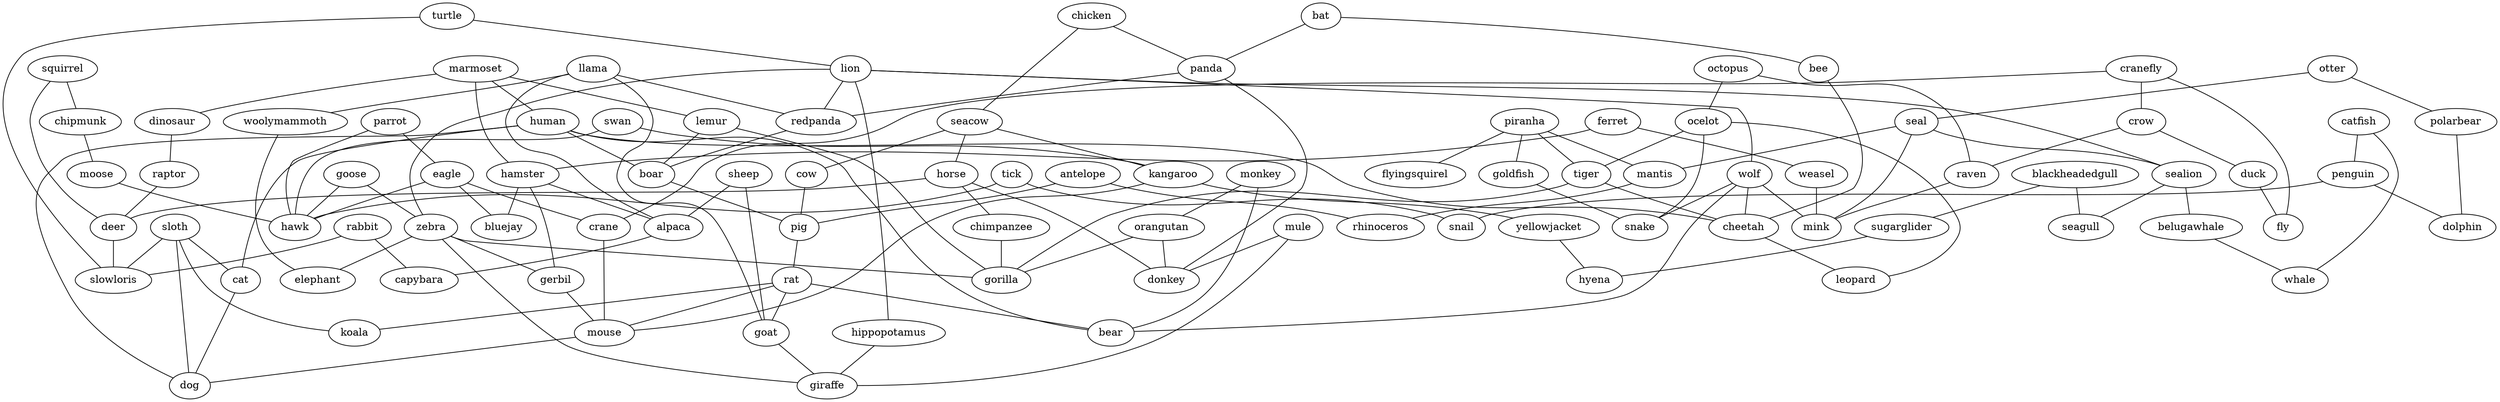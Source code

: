 strict graph G {
antelope;
llama;
blackheadedgull;
chicken;
tick;
swan;
otter;
catfish;
bat;
parrot;
cranefly;
marmoset;
dinosaur;
turtle;
human;
crow;
ferret;
goose;
lion;
zebra;
seal;
seacow;
bee;
panda;
hippopotamus;
sealion;
eagle;
kangaroo;
piranha;
mule;
goldfish;
raptor;
monkey;
sugarglider;
lemur;
mantis;
wolf;
hamster;
orangutan;
flyingsquirel;
octopus;
redpanda;
sloth;
belugawhale;
weasel;
ocelot;
duck;
boar;
sheep;
horse;
alpaca;
gerbil;
woolymammoth;
polarbear;
squirrel;
chimpanzee;
tiger;
rabbit;
crane;
penguin;
fly;
cow;
bluejay;
yellowjacket;
cat;
seagull;
raven;
donkey;
mink;
chipmunk;
dolphin;
deer;
pig;
rat;
mouse;
slowloris;
rhinoceros;
capybara;
elephant;
cheetah;
goat;
moose;
snail;
leopard;
koala;
bear;
whale;
hawk;
dog;
hyena;
gorilla;
giraffe;
snake;
antelope -- rhinoceros  [weight=1];
antelope -- pig  [weight=1];
llama -- alpaca  [weight=1];
llama -- woolymammoth  [weight=1];
llama -- goat  [weight=1];
llama -- redpanda  [weight=1];
blackheadedgull -- seagull  [weight=1];
blackheadedgull -- sugarglider  [weight=1];
chicken -- seacow  [weight=1];
chicken -- panda  [weight=1];
tick -- snail  [weight=1];
tick -- hawk  [weight=1];
swan -- kangaroo  [weight=1];
swan -- hawk  [weight=1];
otter -- polarbear  [weight=1];
otter -- seal  [weight=1];
catfish -- whale  [weight=1];
catfish -- penguin  [weight=1];
bat -- bee  [weight=1];
bat -- panda  [weight=1];
parrot -- hawk  [weight=1];
parrot -- eagle  [weight=1];
cranefly -- fly  [weight=1];
cranefly -- crow  [weight=1];
cranefly -- crane  [weight=1];
marmoset -- dinosaur  [weight=1];
marmoset -- lemur  [weight=1];
marmoset -- human  [weight=1];
marmoset -- hamster  [weight=1];
dinosaur -- raptor  [weight=1];
turtle -- slowloris  [weight=1];
turtle -- lion  [weight=1];
human -- dog  [weight=1];
human -- bear  [weight=1];
human -- cat  [weight=1];
human -- boar  [weight=1];
human -- cheetah  [weight=1];
crow -- duck  [weight=1];
crow -- raven  [weight=1];
ferret -- hamster  [weight=1];
ferret -- weasel  [weight=1];
goose -- hawk  [weight=1];
goose -- zebra  [weight=1];
lion -- wolf  [weight=1];
lion -- zebra  [weight=1];
lion -- sealion  [weight=1];
lion -- hippopotamus  [weight=1];
lion -- redpanda  [weight=1];
zebra -- gerbil  [weight=1];
zebra -- gorilla  [weight=1];
zebra -- giraffe  [weight=1];
zebra -- elephant  [weight=1];
seal -- mink  [weight=1];
seal -- sealion  [weight=1];
seal -- mantis  [weight=1];
seacow -- horse  [weight=1];
seacow -- cow  [weight=1];
seacow -- kangaroo  [weight=1];
bee -- cheetah  [weight=1];
panda -- donkey  [weight=1];
panda -- redpanda  [weight=1];
hippopotamus -- giraffe  [weight=1];
sealion -- belugawhale  [weight=1];
sealion -- seagull  [weight=1];
eagle -- bluejay  [weight=1];
eagle -- crane  [weight=1];
eagle -- hawk  [weight=1];
kangaroo -- yellowjacket  [weight=1];
kangaroo -- mouse  [weight=1];
piranha -- mantis  [weight=1];
piranha -- tiger  [weight=1];
piranha -- goldfish  [weight=1];
piranha -- flyingsquirel  [weight=1];
mule -- donkey  [weight=1];
mule -- giraffe  [weight=1];
goldfish -- snake  [weight=1];
raptor -- deer  [weight=1];
monkey -- orangutan  [weight=1];
monkey -- bear  [weight=1];
sugarglider -- hyena  [weight=1];
lemur -- boar  [weight=1];
lemur -- gorilla  [weight=1];
mantis -- rhinoceros  [weight=1];
wolf -- mink  [weight=1];
wolf -- bear  [weight=1];
wolf -- snake  [weight=1];
wolf -- cheetah  [weight=1];
hamster -- alpaca  [weight=1];
hamster -- gerbil  [weight=1];
hamster -- bluejay  [weight=1];
orangutan -- gorilla  [weight=1];
orangutan -- donkey  [weight=1];
octopus -- ocelot  [weight=1];
octopus -- raven  [weight=1];
redpanda -- boar  [weight=1];
sloth -- cat  [weight=1];
sloth -- slowloris  [weight=1];
sloth -- dog  [weight=1];
sloth -- koala  [weight=1];
belugawhale -- whale  [weight=1];
weasel -- mink  [weight=1];
ocelot -- leopard  [weight=1];
ocelot -- tiger  [weight=1];
ocelot -- snake  [weight=1];
duck -- fly  [weight=1];
boar -- pig  [weight=1];
sheep -- alpaca  [weight=1];
sheep -- goat  [weight=1];
horse -- donkey  [weight=1];
horse -- deer  [weight=1];
horse -- chimpanzee  [weight=1];
alpaca -- capybara  [weight=1];
gerbil -- mouse  [weight=1];
woolymammoth -- elephant  [weight=1];
polarbear -- dolphin  [weight=1];
squirrel -- chipmunk  [weight=1];
squirrel -- deer  [weight=1];
chimpanzee -- gorilla  [weight=1];
tiger -- gorilla  [weight=1];
tiger -- cheetah  [weight=1];
rabbit -- slowloris  [weight=1];
rabbit -- capybara  [weight=1];
crane -- mouse  [weight=1];
penguin -- dolphin  [weight=1];
penguin -- snail  [weight=1];
cow -- pig  [weight=1];
yellowjacket -- hyena  [weight=1];
cat -- dog  [weight=1];
raven -- mink  [weight=1];
chipmunk -- moose  [weight=1];
deer -- slowloris  [weight=1];
pig -- rat  [weight=1];
rat -- koala  [weight=1];
rat -- bear  [weight=1];
rat -- mouse  [weight=1];
rat -- goat  [weight=1];
mouse -- dog  [weight=1];
cheetah -- leopard  [weight=1];
goat -- giraffe  [weight=1];
moose -- hawk  [weight=1];
}
